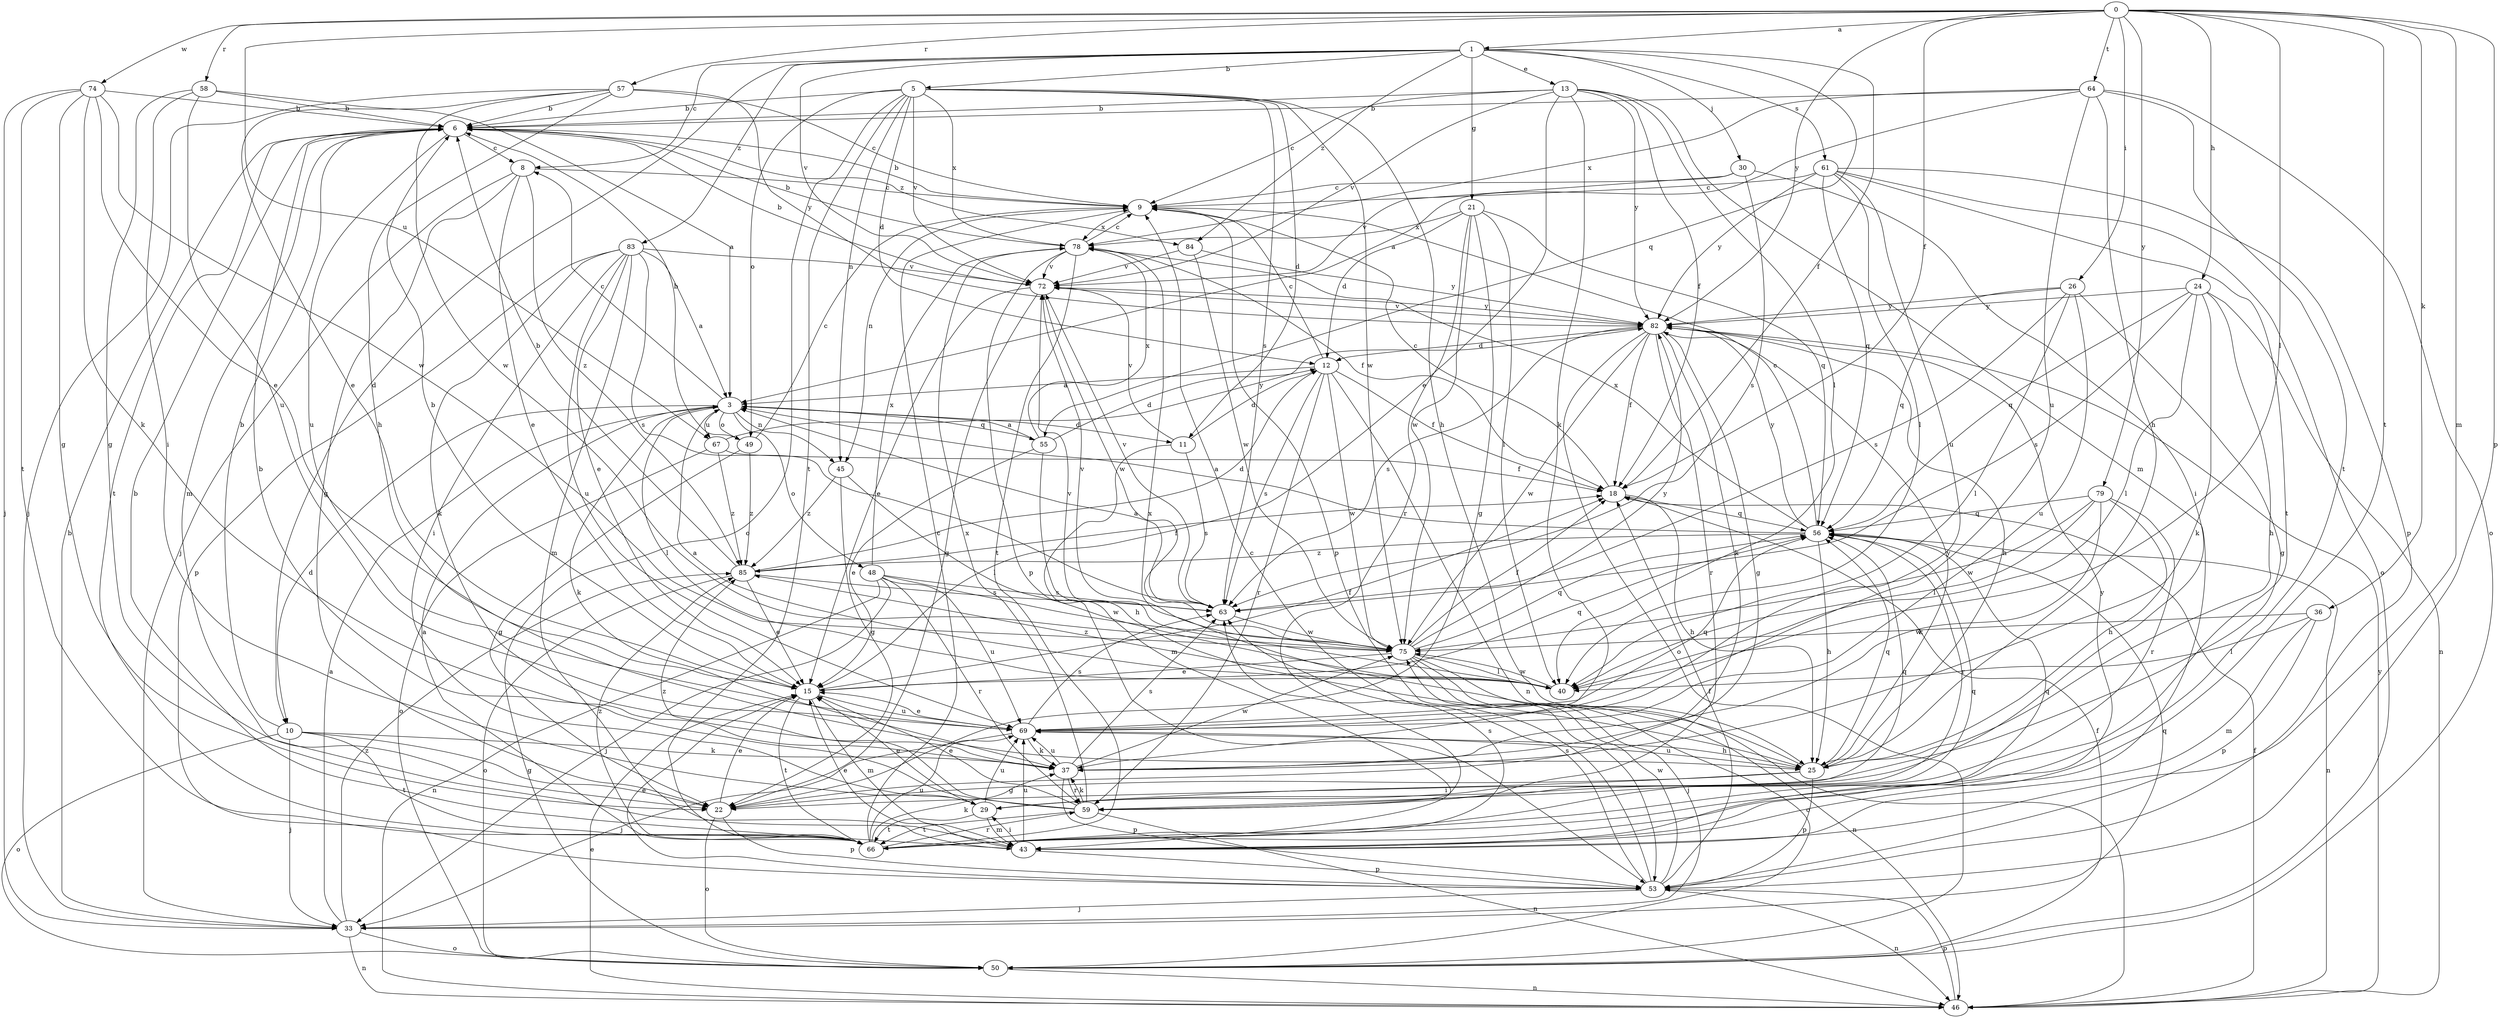strict digraph  {
0;
1;
3;
5;
6;
8;
9;
10;
11;
12;
13;
15;
18;
21;
22;
24;
25;
26;
29;
30;
33;
36;
37;
40;
43;
45;
46;
48;
49;
50;
53;
55;
56;
57;
58;
59;
61;
63;
64;
66;
67;
69;
72;
74;
75;
78;
79;
82;
83;
84;
85;
0 -> 1  [label=a];
0 -> 18  [label=f];
0 -> 24  [label=h];
0 -> 26  [label=i];
0 -> 36  [label=k];
0 -> 40  [label=l];
0 -> 43  [label=m];
0 -> 53  [label=p];
0 -> 57  [label=r];
0 -> 58  [label=r];
0 -> 64  [label=t];
0 -> 66  [label=t];
0 -> 67  [label=u];
0 -> 74  [label=w];
0 -> 79  [label=y];
0 -> 82  [label=y];
1 -> 5  [label=b];
1 -> 8  [label=c];
1 -> 10  [label=d];
1 -> 13  [label=e];
1 -> 18  [label=f];
1 -> 21  [label=g];
1 -> 30  [label=j];
1 -> 55  [label=q];
1 -> 61  [label=s];
1 -> 72  [label=v];
1 -> 83  [label=z];
1 -> 84  [label=z];
3 -> 8  [label=c];
3 -> 10  [label=d];
3 -> 11  [label=d];
3 -> 37  [label=k];
3 -> 40  [label=l];
3 -> 45  [label=n];
3 -> 48  [label=o];
3 -> 49  [label=o];
3 -> 55  [label=q];
3 -> 67  [label=u];
5 -> 6  [label=b];
5 -> 11  [label=d];
5 -> 12  [label=d];
5 -> 25  [label=h];
5 -> 45  [label=n];
5 -> 49  [label=o];
5 -> 50  [label=o];
5 -> 63  [label=s];
5 -> 66  [label=t];
5 -> 72  [label=v];
5 -> 75  [label=w];
5 -> 78  [label=x];
6 -> 8  [label=c];
6 -> 43  [label=m];
6 -> 66  [label=t];
6 -> 69  [label=u];
6 -> 84  [label=z];
8 -> 9  [label=c];
8 -> 15  [label=e];
8 -> 22  [label=g];
8 -> 33  [label=j];
8 -> 85  [label=z];
9 -> 6  [label=b];
9 -> 45  [label=n];
9 -> 53  [label=p];
9 -> 78  [label=x];
10 -> 6  [label=b];
10 -> 22  [label=g];
10 -> 33  [label=j];
10 -> 37  [label=k];
10 -> 50  [label=o];
10 -> 66  [label=t];
11 -> 12  [label=d];
11 -> 43  [label=m];
11 -> 63  [label=s];
11 -> 72  [label=v];
12 -> 3  [label=a];
12 -> 9  [label=c];
12 -> 18  [label=f];
12 -> 46  [label=n];
12 -> 59  [label=r];
12 -> 63  [label=s];
12 -> 75  [label=w];
13 -> 6  [label=b];
13 -> 9  [label=c];
13 -> 15  [label=e];
13 -> 18  [label=f];
13 -> 37  [label=k];
13 -> 40  [label=l];
13 -> 43  [label=m];
13 -> 72  [label=v];
13 -> 82  [label=y];
15 -> 6  [label=b];
15 -> 18  [label=f];
15 -> 43  [label=m];
15 -> 56  [label=q];
15 -> 66  [label=t];
15 -> 69  [label=u];
18 -> 9  [label=c];
18 -> 25  [label=h];
18 -> 56  [label=q];
21 -> 12  [label=d];
21 -> 22  [label=g];
21 -> 40  [label=l];
21 -> 56  [label=q];
21 -> 59  [label=r];
21 -> 75  [label=w];
21 -> 78  [label=x];
22 -> 15  [label=e];
22 -> 50  [label=o];
22 -> 53  [label=p];
24 -> 25  [label=h];
24 -> 37  [label=k];
24 -> 40  [label=l];
24 -> 46  [label=n];
24 -> 56  [label=q];
24 -> 63  [label=s];
24 -> 82  [label=y];
25 -> 22  [label=g];
25 -> 29  [label=i];
25 -> 53  [label=p];
25 -> 56  [label=q];
25 -> 69  [label=u];
25 -> 78  [label=x];
25 -> 82  [label=y];
26 -> 22  [label=g];
26 -> 40  [label=l];
26 -> 56  [label=q];
26 -> 63  [label=s];
26 -> 69  [label=u];
26 -> 82  [label=y];
29 -> 15  [label=e];
29 -> 43  [label=m];
29 -> 56  [label=q];
29 -> 66  [label=t];
29 -> 69  [label=u];
30 -> 9  [label=c];
30 -> 29  [label=i];
30 -> 63  [label=s];
30 -> 72  [label=v];
33 -> 3  [label=a];
33 -> 6  [label=b];
33 -> 46  [label=n];
33 -> 50  [label=o];
33 -> 56  [label=q];
33 -> 85  [label=z];
36 -> 40  [label=l];
36 -> 43  [label=m];
36 -> 53  [label=p];
36 -> 75  [label=w];
37 -> 53  [label=p];
37 -> 59  [label=r];
37 -> 63  [label=s];
37 -> 69  [label=u];
37 -> 75  [label=w];
40 -> 3  [label=a];
40 -> 72  [label=v];
40 -> 75  [label=w];
40 -> 85  [label=z];
43 -> 6  [label=b];
43 -> 15  [label=e];
43 -> 29  [label=i];
43 -> 53  [label=p];
43 -> 56  [label=q];
43 -> 69  [label=u];
43 -> 82  [label=y];
45 -> 22  [label=g];
45 -> 40  [label=l];
45 -> 85  [label=z];
46 -> 15  [label=e];
46 -> 18  [label=f];
46 -> 53  [label=p];
46 -> 82  [label=y];
48 -> 33  [label=j];
48 -> 46  [label=n];
48 -> 59  [label=r];
48 -> 63  [label=s];
48 -> 69  [label=u];
48 -> 75  [label=w];
48 -> 78  [label=x];
49 -> 6  [label=b];
49 -> 9  [label=c];
49 -> 22  [label=g];
49 -> 85  [label=z];
50 -> 18  [label=f];
50 -> 46  [label=n];
53 -> 9  [label=c];
53 -> 15  [label=e];
53 -> 18  [label=f];
53 -> 33  [label=j];
53 -> 46  [label=n];
53 -> 63  [label=s];
53 -> 75  [label=w];
55 -> 3  [label=a];
55 -> 12  [label=d];
55 -> 15  [label=e];
55 -> 25  [label=h];
55 -> 78  [label=x];
56 -> 3  [label=a];
56 -> 9  [label=c];
56 -> 25  [label=h];
56 -> 46  [label=n];
56 -> 59  [label=r];
56 -> 78  [label=x];
56 -> 82  [label=y];
56 -> 85  [label=z];
57 -> 6  [label=b];
57 -> 9  [label=c];
57 -> 15  [label=e];
57 -> 25  [label=h];
57 -> 33  [label=j];
57 -> 75  [label=w];
57 -> 82  [label=y];
58 -> 3  [label=a];
58 -> 6  [label=b];
58 -> 22  [label=g];
58 -> 29  [label=i];
58 -> 69  [label=u];
59 -> 6  [label=b];
59 -> 15  [label=e];
59 -> 37  [label=k];
59 -> 46  [label=n];
59 -> 66  [label=t];
59 -> 78  [label=x];
59 -> 85  [label=z];
61 -> 9  [label=c];
61 -> 40  [label=l];
61 -> 50  [label=o];
61 -> 53  [label=p];
61 -> 56  [label=q];
61 -> 66  [label=t];
61 -> 69  [label=u];
61 -> 82  [label=y];
63 -> 3  [label=a];
63 -> 72  [label=v];
63 -> 75  [label=w];
64 -> 3  [label=a];
64 -> 6  [label=b];
64 -> 25  [label=h];
64 -> 50  [label=o];
64 -> 66  [label=t];
64 -> 69  [label=u];
64 -> 78  [label=x];
66 -> 3  [label=a];
66 -> 9  [label=c];
66 -> 37  [label=k];
66 -> 56  [label=q];
66 -> 59  [label=r];
66 -> 63  [label=s];
66 -> 69  [label=u];
66 -> 85  [label=z];
67 -> 18  [label=f];
67 -> 50  [label=o];
67 -> 82  [label=y];
67 -> 85  [label=z];
69 -> 15  [label=e];
69 -> 25  [label=h];
69 -> 33  [label=j];
69 -> 37  [label=k];
69 -> 56  [label=q];
69 -> 63  [label=s];
72 -> 6  [label=b];
72 -> 15  [label=e];
72 -> 22  [label=g];
72 -> 75  [label=w];
72 -> 82  [label=y];
74 -> 6  [label=b];
74 -> 15  [label=e];
74 -> 22  [label=g];
74 -> 33  [label=j];
74 -> 37  [label=k];
74 -> 66  [label=t];
74 -> 75  [label=w];
75 -> 15  [label=e];
75 -> 18  [label=f];
75 -> 33  [label=j];
75 -> 40  [label=l];
75 -> 46  [label=n];
75 -> 50  [label=o];
75 -> 56  [label=q];
75 -> 72  [label=v];
75 -> 82  [label=y];
78 -> 6  [label=b];
78 -> 9  [label=c];
78 -> 18  [label=f];
78 -> 53  [label=p];
78 -> 66  [label=t];
78 -> 72  [label=v];
79 -> 25  [label=h];
79 -> 37  [label=k];
79 -> 40  [label=l];
79 -> 56  [label=q];
79 -> 59  [label=r];
79 -> 75  [label=w];
82 -> 12  [label=d];
82 -> 18  [label=f];
82 -> 22  [label=g];
82 -> 25  [label=h];
82 -> 37  [label=k];
82 -> 50  [label=o];
82 -> 59  [label=r];
82 -> 63  [label=s];
82 -> 72  [label=v];
82 -> 75  [label=w];
83 -> 3  [label=a];
83 -> 15  [label=e];
83 -> 29  [label=i];
83 -> 37  [label=k];
83 -> 43  [label=m];
83 -> 53  [label=p];
83 -> 63  [label=s];
83 -> 69  [label=u];
83 -> 72  [label=v];
84 -> 72  [label=v];
84 -> 75  [label=w];
84 -> 82  [label=y];
85 -> 6  [label=b];
85 -> 12  [label=d];
85 -> 15  [label=e];
85 -> 18  [label=f];
85 -> 50  [label=o];
85 -> 63  [label=s];
}
